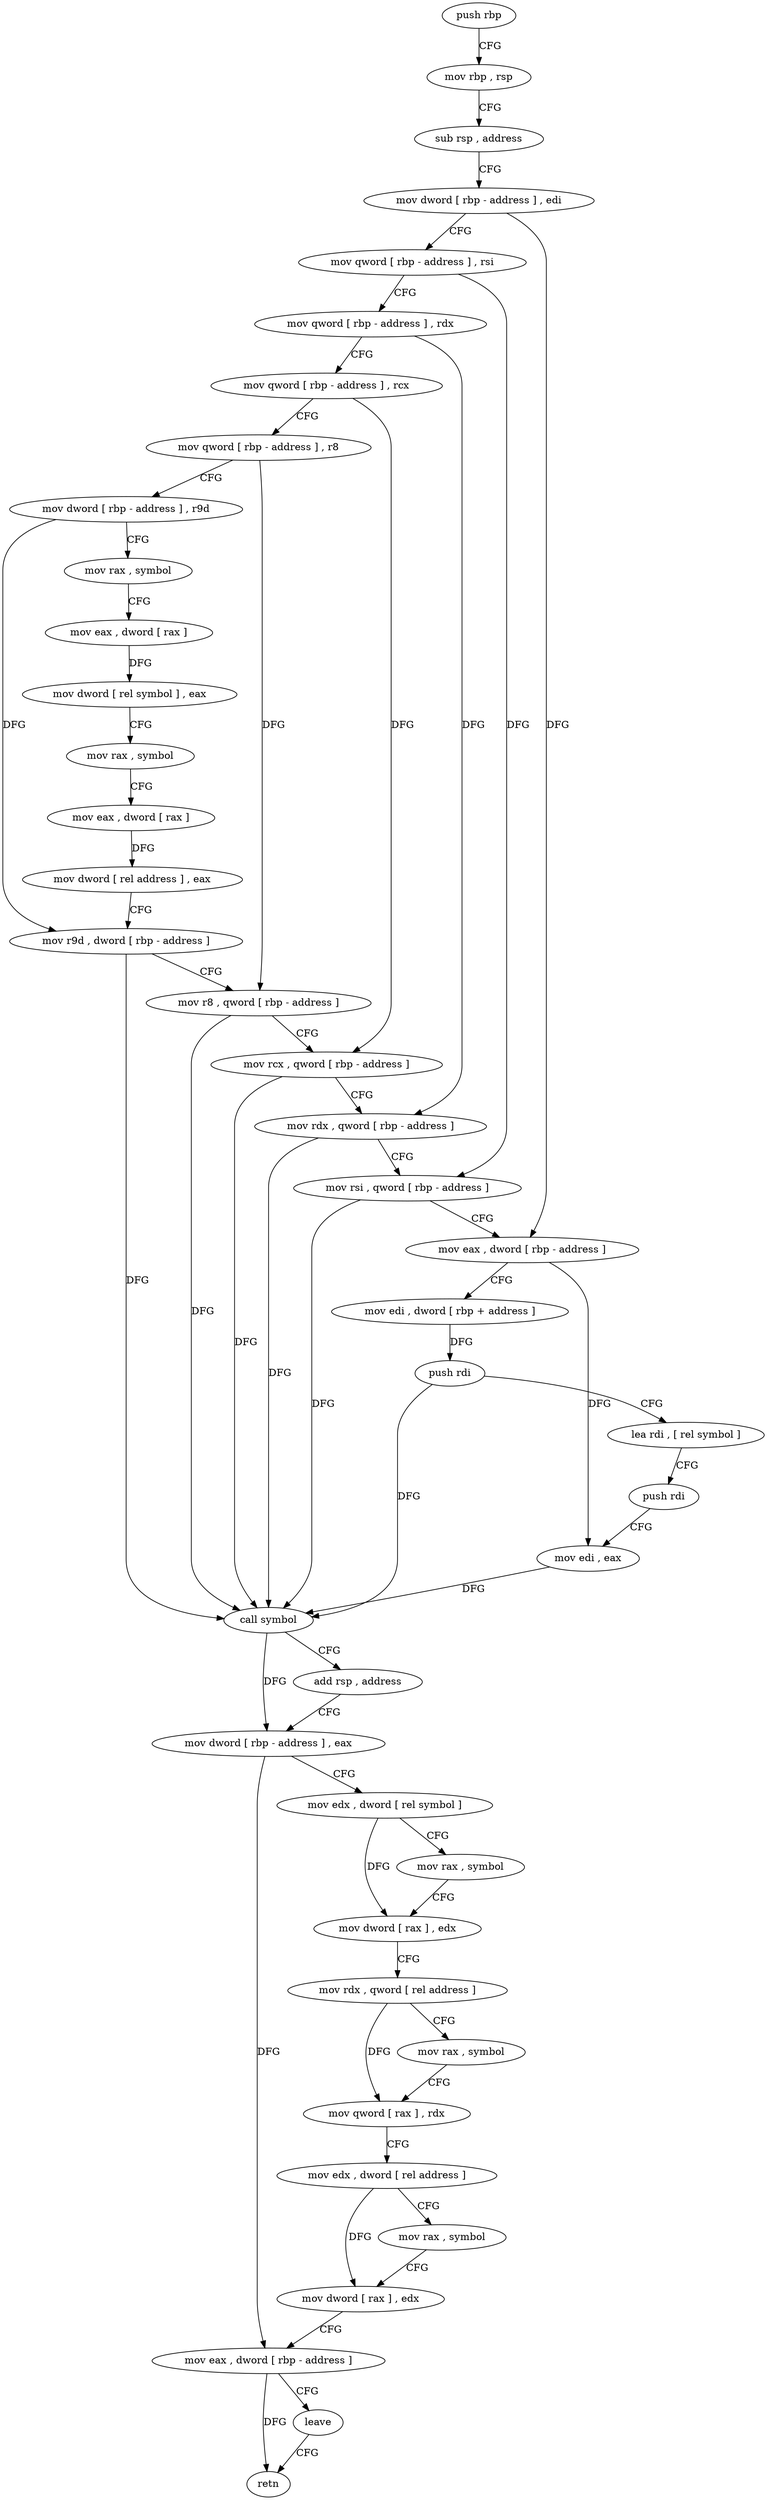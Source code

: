 digraph "func" {
"4227088" [label = "push rbp" ]
"4227089" [label = "mov rbp , rsp" ]
"4227092" [label = "sub rsp , address" ]
"4227096" [label = "mov dword [ rbp - address ] , edi" ]
"4227099" [label = "mov qword [ rbp - address ] , rsi" ]
"4227103" [label = "mov qword [ rbp - address ] , rdx" ]
"4227107" [label = "mov qword [ rbp - address ] , rcx" ]
"4227111" [label = "mov qword [ rbp - address ] , r8" ]
"4227115" [label = "mov dword [ rbp - address ] , r9d" ]
"4227119" [label = "mov rax , symbol" ]
"4227126" [label = "mov eax , dword [ rax ]" ]
"4227128" [label = "mov dword [ rel symbol ] , eax" ]
"4227134" [label = "mov rax , symbol" ]
"4227141" [label = "mov eax , dword [ rax ]" ]
"4227143" [label = "mov dword [ rel address ] , eax" ]
"4227149" [label = "mov r9d , dword [ rbp - address ]" ]
"4227153" [label = "mov r8 , qword [ rbp - address ]" ]
"4227157" [label = "mov rcx , qword [ rbp - address ]" ]
"4227161" [label = "mov rdx , qword [ rbp - address ]" ]
"4227165" [label = "mov rsi , qword [ rbp - address ]" ]
"4227169" [label = "mov eax , dword [ rbp - address ]" ]
"4227172" [label = "mov edi , dword [ rbp + address ]" ]
"4227175" [label = "push rdi" ]
"4227176" [label = "lea rdi , [ rel symbol ]" ]
"4227183" [label = "push rdi" ]
"4227184" [label = "mov edi , eax" ]
"4227186" [label = "call symbol" ]
"4227191" [label = "add rsp , address" ]
"4227195" [label = "mov dword [ rbp - address ] , eax" ]
"4227198" [label = "mov edx , dword [ rel symbol ]" ]
"4227204" [label = "mov rax , symbol" ]
"4227211" [label = "mov dword [ rax ] , edx" ]
"4227213" [label = "mov rdx , qword [ rel address ]" ]
"4227220" [label = "mov rax , symbol" ]
"4227227" [label = "mov qword [ rax ] , rdx" ]
"4227230" [label = "mov edx , dword [ rel address ]" ]
"4227236" [label = "mov rax , symbol" ]
"4227243" [label = "mov dword [ rax ] , edx" ]
"4227245" [label = "mov eax , dword [ rbp - address ]" ]
"4227248" [label = "leave" ]
"4227249" [label = "retn" ]
"4227088" -> "4227089" [ label = "CFG" ]
"4227089" -> "4227092" [ label = "CFG" ]
"4227092" -> "4227096" [ label = "CFG" ]
"4227096" -> "4227099" [ label = "CFG" ]
"4227096" -> "4227169" [ label = "DFG" ]
"4227099" -> "4227103" [ label = "CFG" ]
"4227099" -> "4227165" [ label = "DFG" ]
"4227103" -> "4227107" [ label = "CFG" ]
"4227103" -> "4227161" [ label = "DFG" ]
"4227107" -> "4227111" [ label = "CFG" ]
"4227107" -> "4227157" [ label = "DFG" ]
"4227111" -> "4227115" [ label = "CFG" ]
"4227111" -> "4227153" [ label = "DFG" ]
"4227115" -> "4227119" [ label = "CFG" ]
"4227115" -> "4227149" [ label = "DFG" ]
"4227119" -> "4227126" [ label = "CFG" ]
"4227126" -> "4227128" [ label = "DFG" ]
"4227128" -> "4227134" [ label = "CFG" ]
"4227134" -> "4227141" [ label = "CFG" ]
"4227141" -> "4227143" [ label = "DFG" ]
"4227143" -> "4227149" [ label = "CFG" ]
"4227149" -> "4227153" [ label = "CFG" ]
"4227149" -> "4227186" [ label = "DFG" ]
"4227153" -> "4227157" [ label = "CFG" ]
"4227153" -> "4227186" [ label = "DFG" ]
"4227157" -> "4227161" [ label = "CFG" ]
"4227157" -> "4227186" [ label = "DFG" ]
"4227161" -> "4227165" [ label = "CFG" ]
"4227161" -> "4227186" [ label = "DFG" ]
"4227165" -> "4227169" [ label = "CFG" ]
"4227165" -> "4227186" [ label = "DFG" ]
"4227169" -> "4227172" [ label = "CFG" ]
"4227169" -> "4227184" [ label = "DFG" ]
"4227172" -> "4227175" [ label = "DFG" ]
"4227175" -> "4227176" [ label = "CFG" ]
"4227175" -> "4227186" [ label = "DFG" ]
"4227176" -> "4227183" [ label = "CFG" ]
"4227183" -> "4227184" [ label = "CFG" ]
"4227184" -> "4227186" [ label = "DFG" ]
"4227186" -> "4227191" [ label = "CFG" ]
"4227186" -> "4227195" [ label = "DFG" ]
"4227191" -> "4227195" [ label = "CFG" ]
"4227195" -> "4227198" [ label = "CFG" ]
"4227195" -> "4227245" [ label = "DFG" ]
"4227198" -> "4227204" [ label = "CFG" ]
"4227198" -> "4227211" [ label = "DFG" ]
"4227204" -> "4227211" [ label = "CFG" ]
"4227211" -> "4227213" [ label = "CFG" ]
"4227213" -> "4227220" [ label = "CFG" ]
"4227213" -> "4227227" [ label = "DFG" ]
"4227220" -> "4227227" [ label = "CFG" ]
"4227227" -> "4227230" [ label = "CFG" ]
"4227230" -> "4227236" [ label = "CFG" ]
"4227230" -> "4227243" [ label = "DFG" ]
"4227236" -> "4227243" [ label = "CFG" ]
"4227243" -> "4227245" [ label = "CFG" ]
"4227245" -> "4227248" [ label = "CFG" ]
"4227245" -> "4227249" [ label = "DFG" ]
"4227248" -> "4227249" [ label = "CFG" ]
}
